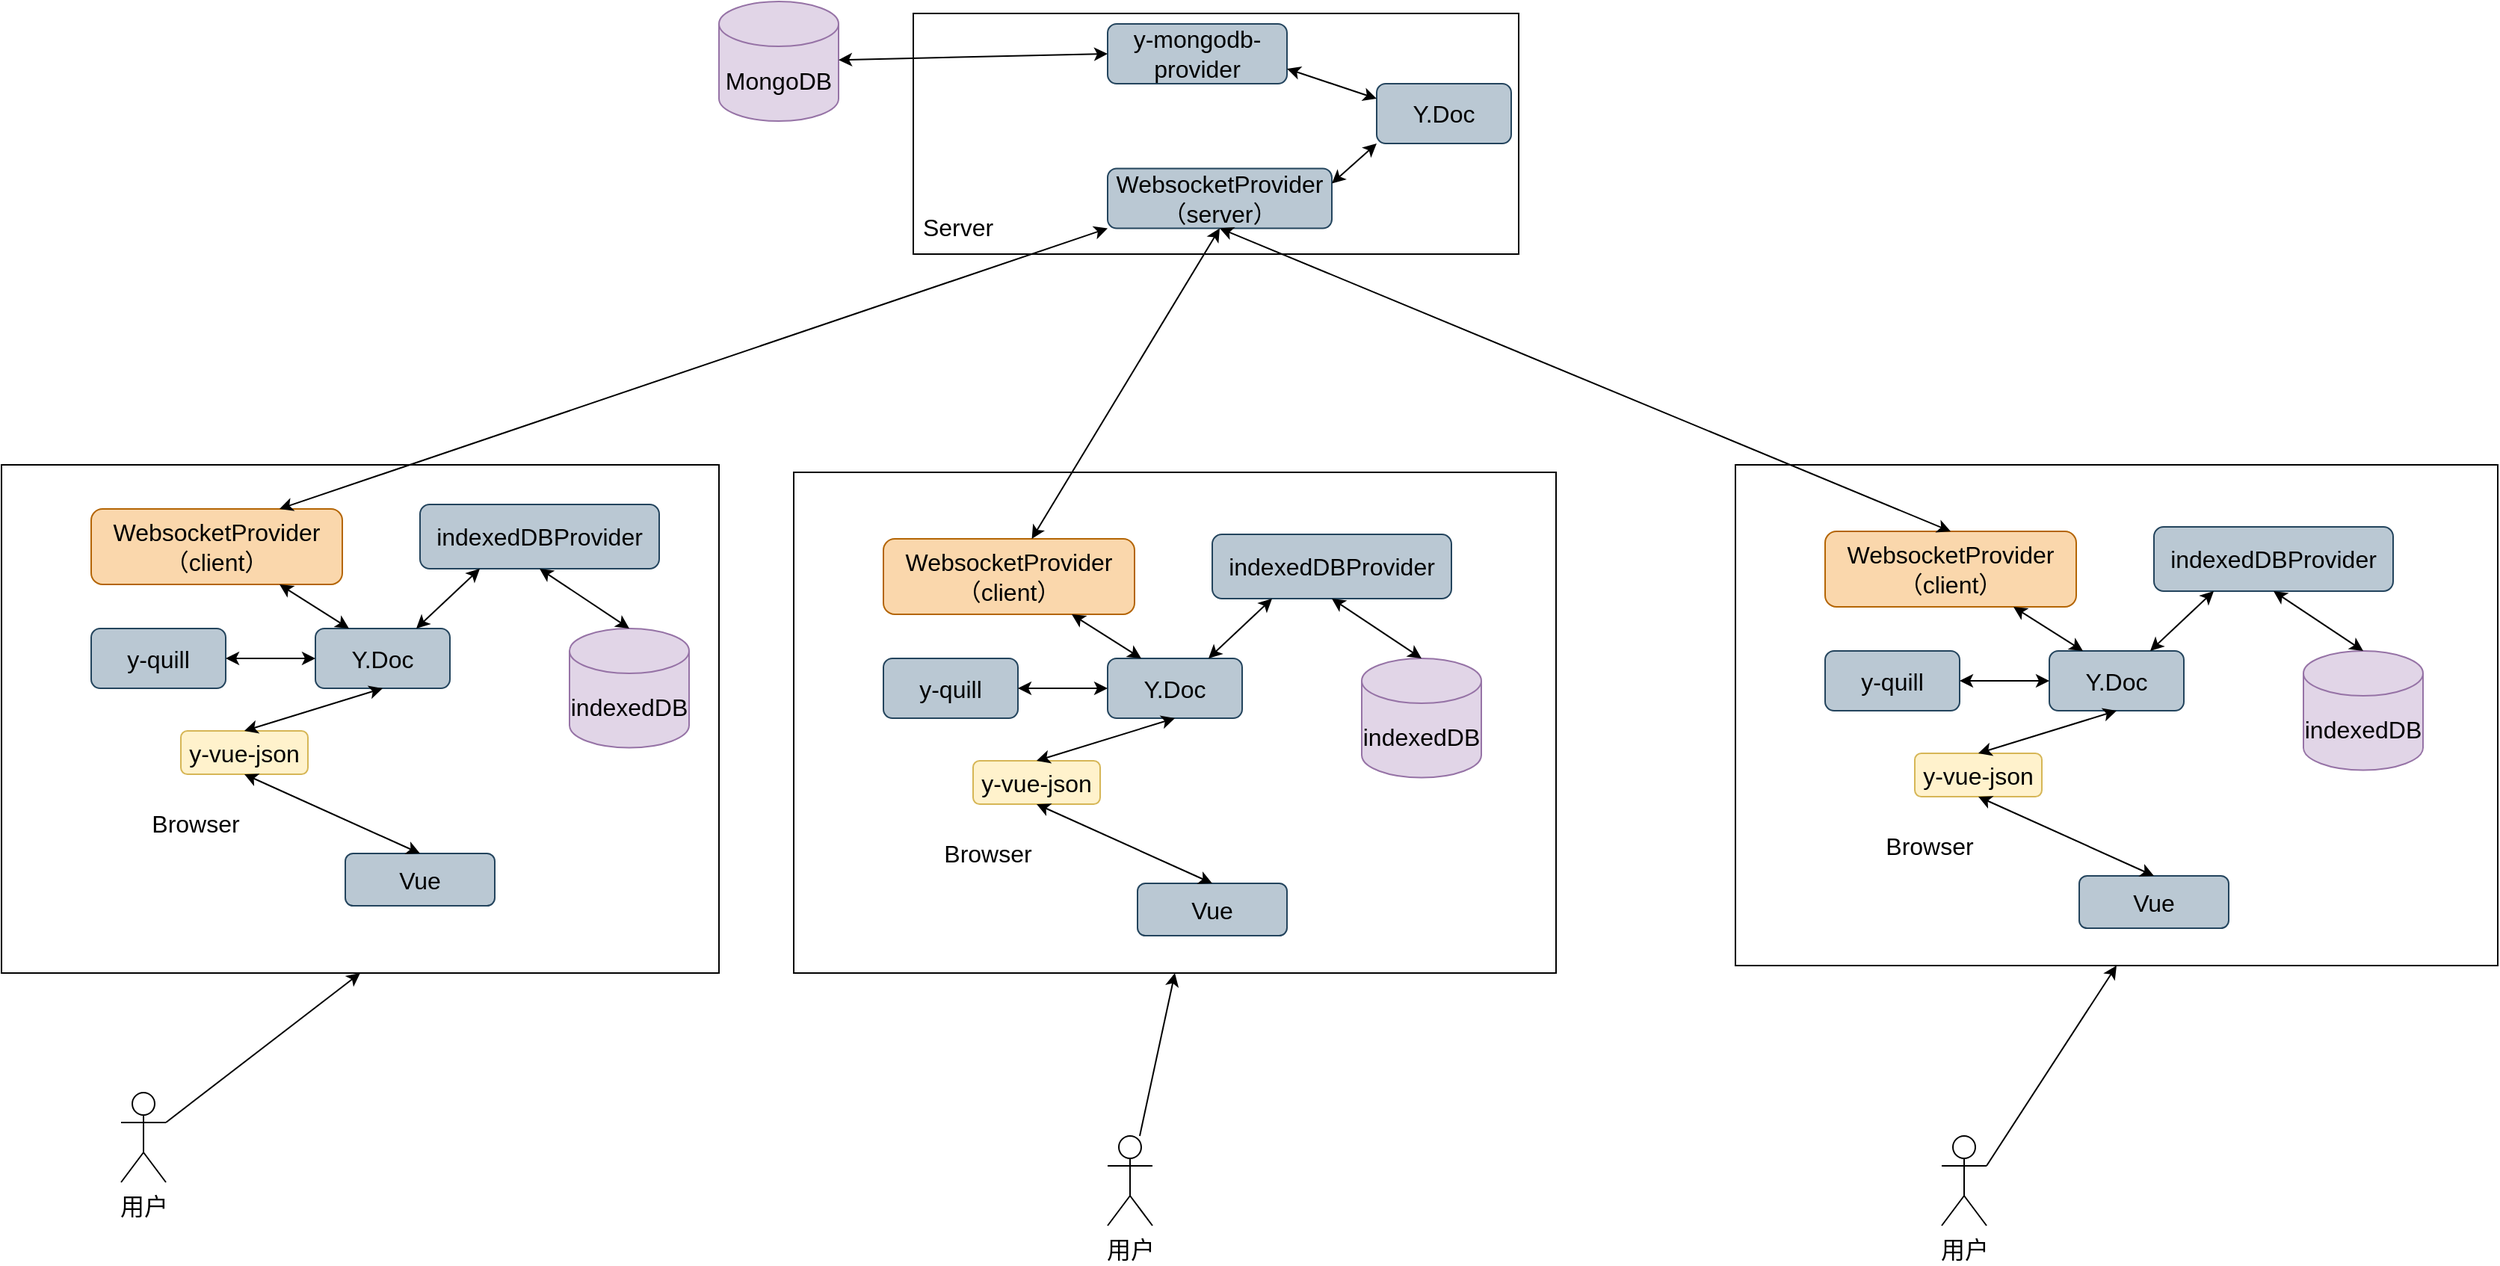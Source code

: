 <mxfile version="24.7.10">
  <diagram name="第 1 页" id="rUooTt0-r2ajHS1L5pvV">
    <mxGraphModel dx="420" dy="1145" grid="1" gridSize="10" guides="1" tooltips="1" connect="1" arrows="1" fold="1" page="1" pageScale="1" pageWidth="827" pageHeight="1169" math="0" shadow="0">
      <root>
        <mxCell id="0" />
        <mxCell id="1" parent="0" />
        <mxCell id="NHMH0d2KJpOCK29Jr06_-1" value="" style="rounded=0;whiteSpace=wrap;html=1;fontSize=16;" parent="1" vertex="1">
          <mxGeometry x="1980" y="720" width="480" height="340" as="geometry" />
        </mxCell>
        <mxCell id="NHMH0d2KJpOCK29Jr06_-2" value="Browser" style="text;html=1;strokeColor=none;fillColor=none;align=center;verticalAlign=middle;whiteSpace=wrap;rounded=0;fontSize=16;" parent="1" vertex="1">
          <mxGeometry x="2080" y="945" width="60" height="30" as="geometry" />
        </mxCell>
        <mxCell id="NHMH0d2KJpOCK29Jr06_-3" value="用户" style="shape=umlActor;verticalLabelPosition=bottom;verticalAlign=top;html=1;outlineConnect=0;fontSize=16;" parent="1" vertex="1">
          <mxGeometry x="2060" y="1140" width="30" height="60" as="geometry" />
        </mxCell>
        <mxCell id="NHMH0d2KJpOCK29Jr06_-4" value="" style="endArrow=classic;html=1;rounded=0;exitX=1;exitY=0.333;exitDx=0;exitDy=0;exitPerimeter=0;entryX=0.5;entryY=1;entryDx=0;entryDy=0;fontSize=16;" parent="1" source="NHMH0d2KJpOCK29Jr06_-3" target="NHMH0d2KJpOCK29Jr06_-1" edge="1">
          <mxGeometry width="50" height="50" relative="1" as="geometry">
            <mxPoint x="2490" y="827" as="sourcePoint" />
            <mxPoint x="2540" y="777" as="targetPoint" />
          </mxGeometry>
        </mxCell>
        <mxCell id="NHMH0d2KJpOCK29Jr06_-5" value="WebsocketProvider&lt;br style=&quot;font-size: 16px;&quot;&gt;（client）" style="rounded=1;whiteSpace=wrap;html=1;fontSize=16;fillColor=#fad7ac;strokeColor=#b46504;" parent="1" vertex="1">
          <mxGeometry x="2040" y="749.5" width="168" height="50.5" as="geometry" />
        </mxCell>
        <mxCell id="NHMH0d2KJpOCK29Jr06_-6" value="Y.Doc" style="rounded=1;whiteSpace=wrap;html=1;fontSize=16;fillColor=#bac8d3;strokeColor=#23445d;" parent="1" vertex="1">
          <mxGeometry x="2190" y="829.5" width="90" height="40" as="geometry" />
        </mxCell>
        <mxCell id="NHMH0d2KJpOCK29Jr06_-7" value="indexedDBProvider" style="rounded=1;whiteSpace=wrap;html=1;fontSize=16;fillColor=#bac8d3;strokeColor=#23445d;" parent="1" vertex="1">
          <mxGeometry x="2260" y="746.5" width="160" height="43" as="geometry" />
        </mxCell>
        <mxCell id="NHMH0d2KJpOCK29Jr06_-8" value="indexedDB" style="shape=cylinder3;whiteSpace=wrap;html=1;boundedLbl=1;backgroundOutline=1;size=15;fontSize=16;fillColor=#e1d5e7;strokeColor=#9673a6;" parent="1" vertex="1">
          <mxGeometry x="2360" y="829.5" width="80" height="79.75" as="geometry" />
        </mxCell>
        <mxCell id="NHMH0d2KJpOCK29Jr06_-9" value="" style="endArrow=classic;startArrow=classic;html=1;rounded=0;exitX=0.5;exitY=0;exitDx=0;exitDy=0;exitPerimeter=0;entryX=0.5;entryY=1;entryDx=0;entryDy=0;fontSize=16;" parent="1" source="NHMH0d2KJpOCK29Jr06_-8" target="NHMH0d2KJpOCK29Jr06_-7" edge="1">
          <mxGeometry width="50" height="50" relative="1" as="geometry">
            <mxPoint x="2490" y="827" as="sourcePoint" />
            <mxPoint x="2540" y="777" as="targetPoint" />
          </mxGeometry>
        </mxCell>
        <mxCell id="NHMH0d2KJpOCK29Jr06_-10" value="" style="endArrow=classic;startArrow=classic;html=1;rounded=0;exitX=0.25;exitY=0;exitDx=0;exitDy=0;entryX=0.75;entryY=1;entryDx=0;entryDy=0;fontSize=16;" parent="1" source="NHMH0d2KJpOCK29Jr06_-6" target="NHMH0d2KJpOCK29Jr06_-5" edge="1">
          <mxGeometry width="50" height="50" relative="1" as="geometry">
            <mxPoint x="2440" y="827" as="sourcePoint" />
            <mxPoint x="2490" y="777" as="targetPoint" />
          </mxGeometry>
        </mxCell>
        <mxCell id="NHMH0d2KJpOCK29Jr06_-11" value="" style="endArrow=classic;startArrow=classic;html=1;rounded=0;exitX=0.75;exitY=0;exitDx=0;exitDy=0;entryX=0.25;entryY=1;entryDx=0;entryDy=0;fontSize=16;" parent="1" source="NHMH0d2KJpOCK29Jr06_-6" target="NHMH0d2KJpOCK29Jr06_-7" edge="1">
          <mxGeometry width="50" height="50" relative="1" as="geometry">
            <mxPoint x="2490" y="827" as="sourcePoint" />
            <mxPoint x="2540" y="777" as="targetPoint" />
          </mxGeometry>
        </mxCell>
        <mxCell id="NHMH0d2KJpOCK29Jr06_-12" value="" style="rounded=0;whiteSpace=wrap;html=1;fontSize=16;" parent="1" vertex="1">
          <mxGeometry x="2590" y="418" width="405" height="161" as="geometry" />
        </mxCell>
        <mxCell id="NHMH0d2KJpOCK29Jr06_-13" value="Server" style="text;html=1;strokeColor=none;fillColor=none;align=center;verticalAlign=middle;whiteSpace=wrap;rounded=0;fontSize=16;" parent="1" vertex="1">
          <mxGeometry x="2590" y="546.25" width="60" height="30" as="geometry" />
        </mxCell>
        <mxCell id="NHMH0d2KJpOCK29Jr06_-14" value="WebsocketProvider&lt;br style=&quot;border-color: var(--border-color); font-size: 16px;&quot;&gt;（server）" style="rounded=1;whiteSpace=wrap;html=1;fontSize=16;fillColor=#bac8d3;strokeColor=#23445d;" parent="1" vertex="1">
          <mxGeometry x="2720" y="521.75" width="150" height="40" as="geometry" />
        </mxCell>
        <mxCell id="NHMH0d2KJpOCK29Jr06_-15" value="Y.Doc" style="rounded=1;whiteSpace=wrap;html=1;fontSize=16;fillColor=#bac8d3;strokeColor=#23445d;" parent="1" vertex="1">
          <mxGeometry x="2900" y="465" width="90" height="40" as="geometry" />
        </mxCell>
        <mxCell id="NHMH0d2KJpOCK29Jr06_-16" value="y-mongodb-provider" style="rounded=1;whiteSpace=wrap;html=1;fontSize=16;fillColor=#bac8d3;strokeColor=#23445d;" parent="1" vertex="1">
          <mxGeometry x="2720" y="425" width="120" height="40" as="geometry" />
        </mxCell>
        <mxCell id="NHMH0d2KJpOCK29Jr06_-17" value="" style="endArrow=classic;startArrow=classic;html=1;rounded=0;exitX=0.75;exitY=0;exitDx=0;exitDy=0;entryX=0;entryY=1;entryDx=0;entryDy=0;fontSize=16;" parent="1" source="NHMH0d2KJpOCK29Jr06_-5" target="NHMH0d2KJpOCK29Jr06_-14" edge="1">
          <mxGeometry width="50" height="50" relative="1" as="geometry">
            <mxPoint x="2530" y="759" as="sourcePoint" />
            <mxPoint x="2640" y="552" as="targetPoint" />
          </mxGeometry>
        </mxCell>
        <mxCell id="NHMH0d2KJpOCK29Jr06_-18" value="" style="endArrow=classic;startArrow=classic;html=1;rounded=0;exitX=1;exitY=0.25;exitDx=0;exitDy=0;entryX=0;entryY=1;entryDx=0;entryDy=0;fontSize=16;" parent="1" source="NHMH0d2KJpOCK29Jr06_-14" target="NHMH0d2KJpOCK29Jr06_-15" edge="1">
          <mxGeometry width="50" height="50" relative="1" as="geometry">
            <mxPoint x="2780" y="645" as="sourcePoint" />
            <mxPoint x="2830" y="595" as="targetPoint" />
          </mxGeometry>
        </mxCell>
        <mxCell id="NHMH0d2KJpOCK29Jr06_-19" value="" style="endArrow=classic;startArrow=classic;html=1;rounded=0;exitX=1;exitY=0.75;exitDx=0;exitDy=0;entryX=0;entryY=0.25;entryDx=0;entryDy=0;fontSize=16;" parent="1" source="NHMH0d2KJpOCK29Jr06_-16" target="NHMH0d2KJpOCK29Jr06_-15" edge="1">
          <mxGeometry width="50" height="50" relative="1" as="geometry">
            <mxPoint x="2850" y="542" as="sourcePoint" />
            <mxPoint x="2895" y="515" as="targetPoint" />
          </mxGeometry>
        </mxCell>
        <mxCell id="NHMH0d2KJpOCK29Jr06_-22" value="MongoDB" style="shape=cylinder3;whiteSpace=wrap;html=1;boundedLbl=1;backgroundOutline=1;size=15;fontSize=16;fillColor=#e1d5e7;strokeColor=#9673a6;" parent="1" vertex="1">
          <mxGeometry x="2460" y="410" width="80" height="80" as="geometry" />
        </mxCell>
        <mxCell id="NHMH0d2KJpOCK29Jr06_-23" value="" style="endArrow=classic;startArrow=classic;html=1;rounded=0;entryX=0;entryY=0.5;entryDx=0;entryDy=0;fontSize=16;" parent="1" source="NHMH0d2KJpOCK29Jr06_-22" target="NHMH0d2KJpOCK29Jr06_-16" edge="1">
          <mxGeometry width="50" height="50" relative="1" as="geometry">
            <mxPoint x="2700" y="645" as="sourcePoint" />
            <mxPoint x="2750" y="595" as="targetPoint" />
          </mxGeometry>
        </mxCell>
        <mxCell id="NHMH0d2KJpOCK29Jr06_-24" value="Vue" style="rounded=1;whiteSpace=wrap;html=1;fontSize=16;fillColor=#bac8d3;strokeColor=#23445d;" parent="1" vertex="1">
          <mxGeometry x="2210" y="980" width="100" height="35" as="geometry" />
        </mxCell>
        <mxCell id="NHMH0d2KJpOCK29Jr06_-25" value="y-vue-json" style="rounded=1;whiteSpace=wrap;html=1;fontSize=16;fillColor=#fff2cc;strokeColor=#d6b656;" parent="1" vertex="1">
          <mxGeometry x="2100" y="898" width="85" height="29" as="geometry" />
        </mxCell>
        <mxCell id="NHMH0d2KJpOCK29Jr06_-26" value="" style="endArrow=classic;startArrow=classic;html=1;rounded=0;exitX=0.5;exitY=0;exitDx=0;exitDy=0;entryX=0.5;entryY=1;entryDx=0;entryDy=0;fontSize=16;" parent="1" source="NHMH0d2KJpOCK29Jr06_-25" target="NHMH0d2KJpOCK29Jr06_-6" edge="1">
          <mxGeometry width="50" height="50" relative="1" as="geometry">
            <mxPoint x="2500" y="775" as="sourcePoint" />
            <mxPoint x="2550" y="725" as="targetPoint" />
          </mxGeometry>
        </mxCell>
        <mxCell id="NHMH0d2KJpOCK29Jr06_-27" value="" style="endArrow=classic;startArrow=classic;html=1;rounded=0;exitX=0.5;exitY=1;exitDx=0;exitDy=0;entryX=0.5;entryY=0;entryDx=0;entryDy=0;fontSize=16;" parent="1" source="NHMH0d2KJpOCK29Jr06_-25" target="NHMH0d2KJpOCK29Jr06_-24" edge="1">
          <mxGeometry width="50" height="50" relative="1" as="geometry">
            <mxPoint x="2153" y="908" as="sourcePoint" />
            <mxPoint x="2235" y="877" as="targetPoint" />
          </mxGeometry>
        </mxCell>
        <mxCell id="QmJD7YEPkTvask4eSlwm-1" value="y-quill" style="rounded=1;whiteSpace=wrap;html=1;fontSize=16;fillColor=#bac8d3;strokeColor=#23445d;" parent="1" vertex="1">
          <mxGeometry x="2040" y="829.5" width="90" height="40" as="geometry" />
        </mxCell>
        <mxCell id="QmJD7YEPkTvask4eSlwm-2" value="" style="endArrow=classic;startArrow=classic;html=1;rounded=0;entryX=1;entryY=0.5;entryDx=0;entryDy=0;fontSize=16;" parent="1" source="NHMH0d2KJpOCK29Jr06_-6" target="QmJD7YEPkTvask4eSlwm-1" edge="1">
          <mxGeometry width="50" height="50" relative="1" as="geometry">
            <mxPoint x="2190" y="840" as="sourcePoint" />
            <mxPoint x="2195" y="797" as="targetPoint" />
          </mxGeometry>
        </mxCell>
        <mxCell id="NRevZc9M5u2fvVdbCz_4-1" value="" style="rounded=0;whiteSpace=wrap;html=1;fontSize=16;" vertex="1" parent="1">
          <mxGeometry x="2510" y="725" width="510" height="335" as="geometry" />
        </mxCell>
        <mxCell id="NRevZc9M5u2fvVdbCz_4-2" value="Browser" style="text;html=1;strokeColor=none;fillColor=none;align=center;verticalAlign=middle;whiteSpace=wrap;rounded=0;fontSize=16;" vertex="1" parent="1">
          <mxGeometry x="2610" y="965" width="60" height="30" as="geometry" />
        </mxCell>
        <mxCell id="NRevZc9M5u2fvVdbCz_4-3" value="用户" style="shape=umlActor;verticalLabelPosition=bottom;verticalAlign=top;html=1;outlineConnect=0;fontSize=16;" vertex="1" parent="1">
          <mxGeometry x="2720" y="1169" width="30" height="60" as="geometry" />
        </mxCell>
        <mxCell id="NRevZc9M5u2fvVdbCz_4-4" value="" style="endArrow=classic;html=1;rounded=0;entryX=0.5;entryY=1;entryDx=0;entryDy=0;fontSize=16;" edge="1" parent="1" source="NRevZc9M5u2fvVdbCz_4-3" target="NRevZc9M5u2fvVdbCz_4-1">
          <mxGeometry width="50" height="50" relative="1" as="geometry">
            <mxPoint x="3020" y="847" as="sourcePoint" />
            <mxPoint x="3070" y="797" as="targetPoint" />
          </mxGeometry>
        </mxCell>
        <mxCell id="NRevZc9M5u2fvVdbCz_4-5" value="WebsocketProvider&lt;br style=&quot;font-size: 16px;&quot;&gt;（client）" style="rounded=1;whiteSpace=wrap;html=1;fontSize=16;fillColor=#fad7ac;strokeColor=#b46504;" vertex="1" parent="1">
          <mxGeometry x="2570" y="769.5" width="168" height="50.5" as="geometry" />
        </mxCell>
        <mxCell id="NRevZc9M5u2fvVdbCz_4-6" value="Y.Doc" style="rounded=1;whiteSpace=wrap;html=1;fontSize=16;fillColor=#bac8d3;strokeColor=#23445d;" vertex="1" parent="1">
          <mxGeometry x="2720" y="849.5" width="90" height="40" as="geometry" />
        </mxCell>
        <mxCell id="NRevZc9M5u2fvVdbCz_4-7" value="indexedDBProvider" style="rounded=1;whiteSpace=wrap;html=1;fontSize=16;fillColor=#bac8d3;strokeColor=#23445d;" vertex="1" parent="1">
          <mxGeometry x="2790" y="766.5" width="160" height="43" as="geometry" />
        </mxCell>
        <mxCell id="NRevZc9M5u2fvVdbCz_4-8" value="indexedDB" style="shape=cylinder3;whiteSpace=wrap;html=1;boundedLbl=1;backgroundOutline=1;size=15;fontSize=16;fillColor=#e1d5e7;strokeColor=#9673a6;" vertex="1" parent="1">
          <mxGeometry x="2890" y="849.5" width="80" height="79.75" as="geometry" />
        </mxCell>
        <mxCell id="NRevZc9M5u2fvVdbCz_4-9" value="" style="endArrow=classic;startArrow=classic;html=1;rounded=0;exitX=0.5;exitY=0;exitDx=0;exitDy=0;exitPerimeter=0;entryX=0.5;entryY=1;entryDx=0;entryDy=0;fontSize=16;" edge="1" parent="1" source="NRevZc9M5u2fvVdbCz_4-8" target="NRevZc9M5u2fvVdbCz_4-7">
          <mxGeometry width="50" height="50" relative="1" as="geometry">
            <mxPoint x="3020" y="847" as="sourcePoint" />
            <mxPoint x="3070" y="797" as="targetPoint" />
          </mxGeometry>
        </mxCell>
        <mxCell id="NRevZc9M5u2fvVdbCz_4-10" value="" style="endArrow=classic;startArrow=classic;html=1;rounded=0;exitX=0.25;exitY=0;exitDx=0;exitDy=0;entryX=0.75;entryY=1;entryDx=0;entryDy=0;fontSize=16;" edge="1" parent="1" source="NRevZc9M5u2fvVdbCz_4-6" target="NRevZc9M5u2fvVdbCz_4-5">
          <mxGeometry width="50" height="50" relative="1" as="geometry">
            <mxPoint x="2970" y="847" as="sourcePoint" />
            <mxPoint x="3020" y="797" as="targetPoint" />
          </mxGeometry>
        </mxCell>
        <mxCell id="NRevZc9M5u2fvVdbCz_4-11" value="" style="endArrow=classic;startArrow=classic;html=1;rounded=0;exitX=0.75;exitY=0;exitDx=0;exitDy=0;entryX=0.25;entryY=1;entryDx=0;entryDy=0;fontSize=16;" edge="1" parent="1" source="NRevZc9M5u2fvVdbCz_4-6" target="NRevZc9M5u2fvVdbCz_4-7">
          <mxGeometry width="50" height="50" relative="1" as="geometry">
            <mxPoint x="3020" y="847" as="sourcePoint" />
            <mxPoint x="3070" y="797" as="targetPoint" />
          </mxGeometry>
        </mxCell>
        <mxCell id="NRevZc9M5u2fvVdbCz_4-12" value="Vue" style="rounded=1;whiteSpace=wrap;html=1;fontSize=16;fillColor=#bac8d3;strokeColor=#23445d;" vertex="1" parent="1">
          <mxGeometry x="2740" y="1000" width="100" height="35" as="geometry" />
        </mxCell>
        <mxCell id="NRevZc9M5u2fvVdbCz_4-13" value="y-vue-json" style="rounded=1;whiteSpace=wrap;html=1;fontSize=16;fillColor=#fff2cc;strokeColor=#d6b656;" vertex="1" parent="1">
          <mxGeometry x="2630" y="918" width="85" height="29" as="geometry" />
        </mxCell>
        <mxCell id="NRevZc9M5u2fvVdbCz_4-14" value="" style="endArrow=classic;startArrow=classic;html=1;rounded=0;exitX=0.5;exitY=0;exitDx=0;exitDy=0;entryX=0.5;entryY=1;entryDx=0;entryDy=0;fontSize=16;" edge="1" parent="1" source="NRevZc9M5u2fvVdbCz_4-13" target="NRevZc9M5u2fvVdbCz_4-6">
          <mxGeometry width="50" height="50" relative="1" as="geometry">
            <mxPoint x="3030" y="795" as="sourcePoint" />
            <mxPoint x="3080" y="745" as="targetPoint" />
          </mxGeometry>
        </mxCell>
        <mxCell id="NRevZc9M5u2fvVdbCz_4-15" value="" style="endArrow=classic;startArrow=classic;html=1;rounded=0;exitX=0.5;exitY=1;exitDx=0;exitDy=0;entryX=0.5;entryY=0;entryDx=0;entryDy=0;fontSize=16;" edge="1" parent="1" source="NRevZc9M5u2fvVdbCz_4-13" target="NRevZc9M5u2fvVdbCz_4-12">
          <mxGeometry width="50" height="50" relative="1" as="geometry">
            <mxPoint x="2683" y="928" as="sourcePoint" />
            <mxPoint x="2765" y="897" as="targetPoint" />
          </mxGeometry>
        </mxCell>
        <mxCell id="NRevZc9M5u2fvVdbCz_4-16" value="y-quill" style="rounded=1;whiteSpace=wrap;html=1;fontSize=16;fillColor=#bac8d3;strokeColor=#23445d;" vertex="1" parent="1">
          <mxGeometry x="2570" y="849.5" width="90" height="40" as="geometry" />
        </mxCell>
        <mxCell id="NRevZc9M5u2fvVdbCz_4-17" value="" style="endArrow=classic;startArrow=classic;html=1;rounded=0;entryX=1;entryY=0.5;entryDx=0;entryDy=0;fontSize=16;" edge="1" parent="1" source="NRevZc9M5u2fvVdbCz_4-6" target="NRevZc9M5u2fvVdbCz_4-16">
          <mxGeometry width="50" height="50" relative="1" as="geometry">
            <mxPoint x="2720" y="860" as="sourcePoint" />
            <mxPoint x="2725" y="817" as="targetPoint" />
          </mxGeometry>
        </mxCell>
        <mxCell id="NRevZc9M5u2fvVdbCz_4-19" value="" style="endArrow=classic;startArrow=classic;html=1;rounded=0;entryX=0.5;entryY=1;entryDx=0;entryDy=0;fontSize=16;" edge="1" parent="1" source="NRevZc9M5u2fvVdbCz_4-5" target="NHMH0d2KJpOCK29Jr06_-14">
          <mxGeometry width="50" height="50" relative="1" as="geometry">
            <mxPoint x="2176" y="760" as="sourcePoint" />
            <mxPoint x="2410" y="622" as="targetPoint" />
          </mxGeometry>
        </mxCell>
        <mxCell id="NRevZc9M5u2fvVdbCz_4-21" value="" style="rounded=0;whiteSpace=wrap;html=1;fontSize=16;" vertex="1" parent="1">
          <mxGeometry x="3140" y="720" width="510" height="335" as="geometry" />
        </mxCell>
        <mxCell id="NRevZc9M5u2fvVdbCz_4-22" value="Browser" style="text;html=1;strokeColor=none;fillColor=none;align=center;verticalAlign=middle;whiteSpace=wrap;rounded=0;fontSize=16;" vertex="1" parent="1">
          <mxGeometry x="3240" y="960" width="60" height="30" as="geometry" />
        </mxCell>
        <mxCell id="NRevZc9M5u2fvVdbCz_4-23" value="用户" style="shape=umlActor;verticalLabelPosition=bottom;verticalAlign=top;html=1;outlineConnect=0;fontSize=16;" vertex="1" parent="1">
          <mxGeometry x="3278" y="1169" width="30" height="60" as="geometry" />
        </mxCell>
        <mxCell id="NRevZc9M5u2fvVdbCz_4-24" value="" style="endArrow=classic;html=1;rounded=0;exitX=1;exitY=0.333;exitDx=0;exitDy=0;exitPerimeter=0;entryX=0.5;entryY=1;entryDx=0;entryDy=0;fontSize=16;" edge="1" parent="1" source="NRevZc9M5u2fvVdbCz_4-23" target="NRevZc9M5u2fvVdbCz_4-21">
          <mxGeometry width="50" height="50" relative="1" as="geometry">
            <mxPoint x="3650" y="842" as="sourcePoint" />
            <mxPoint x="3700" y="792" as="targetPoint" />
          </mxGeometry>
        </mxCell>
        <mxCell id="NRevZc9M5u2fvVdbCz_4-25" value="WebsocketProvider&lt;br style=&quot;font-size: 16px;&quot;&gt;（client）" style="rounded=1;whiteSpace=wrap;html=1;fontSize=16;fillColor=#fad7ac;strokeColor=#b46504;" vertex="1" parent="1">
          <mxGeometry x="3200" y="764.5" width="168" height="50.5" as="geometry" />
        </mxCell>
        <mxCell id="NRevZc9M5u2fvVdbCz_4-26" value="Y.Doc" style="rounded=1;whiteSpace=wrap;html=1;fontSize=16;fillColor=#bac8d3;strokeColor=#23445d;" vertex="1" parent="1">
          <mxGeometry x="3350" y="844.5" width="90" height="40" as="geometry" />
        </mxCell>
        <mxCell id="NRevZc9M5u2fvVdbCz_4-27" value="indexedDBProvider" style="rounded=1;whiteSpace=wrap;html=1;fontSize=16;fillColor=#bac8d3;strokeColor=#23445d;" vertex="1" parent="1">
          <mxGeometry x="3420" y="761.5" width="160" height="43" as="geometry" />
        </mxCell>
        <mxCell id="NRevZc9M5u2fvVdbCz_4-28" value="indexedDB" style="shape=cylinder3;whiteSpace=wrap;html=1;boundedLbl=1;backgroundOutline=1;size=15;fontSize=16;fillColor=#e1d5e7;strokeColor=#9673a6;" vertex="1" parent="1">
          <mxGeometry x="3520" y="844.5" width="80" height="79.75" as="geometry" />
        </mxCell>
        <mxCell id="NRevZc9M5u2fvVdbCz_4-29" value="" style="endArrow=classic;startArrow=classic;html=1;rounded=0;exitX=0.5;exitY=0;exitDx=0;exitDy=0;exitPerimeter=0;entryX=0.5;entryY=1;entryDx=0;entryDy=0;fontSize=16;" edge="1" parent="1" source="NRevZc9M5u2fvVdbCz_4-28" target="NRevZc9M5u2fvVdbCz_4-27">
          <mxGeometry width="50" height="50" relative="1" as="geometry">
            <mxPoint x="3650" y="842" as="sourcePoint" />
            <mxPoint x="3700" y="792" as="targetPoint" />
          </mxGeometry>
        </mxCell>
        <mxCell id="NRevZc9M5u2fvVdbCz_4-30" value="" style="endArrow=classic;startArrow=classic;html=1;rounded=0;exitX=0.25;exitY=0;exitDx=0;exitDy=0;entryX=0.75;entryY=1;entryDx=0;entryDy=0;fontSize=16;" edge="1" parent="1" source="NRevZc9M5u2fvVdbCz_4-26" target="NRevZc9M5u2fvVdbCz_4-25">
          <mxGeometry width="50" height="50" relative="1" as="geometry">
            <mxPoint x="3600" y="842" as="sourcePoint" />
            <mxPoint x="3650" y="792" as="targetPoint" />
          </mxGeometry>
        </mxCell>
        <mxCell id="NRevZc9M5u2fvVdbCz_4-31" value="" style="endArrow=classic;startArrow=classic;html=1;rounded=0;exitX=0.75;exitY=0;exitDx=0;exitDy=0;entryX=0.25;entryY=1;entryDx=0;entryDy=0;fontSize=16;" edge="1" parent="1" source="NRevZc9M5u2fvVdbCz_4-26" target="NRevZc9M5u2fvVdbCz_4-27">
          <mxGeometry width="50" height="50" relative="1" as="geometry">
            <mxPoint x="3650" y="842" as="sourcePoint" />
            <mxPoint x="3700" y="792" as="targetPoint" />
          </mxGeometry>
        </mxCell>
        <mxCell id="NRevZc9M5u2fvVdbCz_4-32" value="Vue" style="rounded=1;whiteSpace=wrap;html=1;fontSize=16;fillColor=#bac8d3;strokeColor=#23445d;" vertex="1" parent="1">
          <mxGeometry x="3370" y="995" width="100" height="35" as="geometry" />
        </mxCell>
        <mxCell id="NRevZc9M5u2fvVdbCz_4-33" value="y-vue-json" style="rounded=1;whiteSpace=wrap;html=1;fontSize=16;fillColor=#fff2cc;strokeColor=#d6b656;" vertex="1" parent="1">
          <mxGeometry x="3260" y="913" width="85" height="29" as="geometry" />
        </mxCell>
        <mxCell id="NRevZc9M5u2fvVdbCz_4-34" value="" style="endArrow=classic;startArrow=classic;html=1;rounded=0;exitX=0.5;exitY=0;exitDx=0;exitDy=0;entryX=0.5;entryY=1;entryDx=0;entryDy=0;fontSize=16;" edge="1" parent="1" source="NRevZc9M5u2fvVdbCz_4-33" target="NRevZc9M5u2fvVdbCz_4-26">
          <mxGeometry width="50" height="50" relative="1" as="geometry">
            <mxPoint x="3660" y="790" as="sourcePoint" />
            <mxPoint x="3710" y="740" as="targetPoint" />
          </mxGeometry>
        </mxCell>
        <mxCell id="NRevZc9M5u2fvVdbCz_4-35" value="" style="endArrow=classic;startArrow=classic;html=1;rounded=0;exitX=0.5;exitY=1;exitDx=0;exitDy=0;entryX=0.5;entryY=0;entryDx=0;entryDy=0;fontSize=16;" edge="1" parent="1" source="NRevZc9M5u2fvVdbCz_4-33" target="NRevZc9M5u2fvVdbCz_4-32">
          <mxGeometry width="50" height="50" relative="1" as="geometry">
            <mxPoint x="3313" y="923" as="sourcePoint" />
            <mxPoint x="3395" y="892" as="targetPoint" />
          </mxGeometry>
        </mxCell>
        <mxCell id="NRevZc9M5u2fvVdbCz_4-36" value="y-quill" style="rounded=1;whiteSpace=wrap;html=1;fontSize=16;fillColor=#bac8d3;strokeColor=#23445d;" vertex="1" parent="1">
          <mxGeometry x="3200" y="844.5" width="90" height="40" as="geometry" />
        </mxCell>
        <mxCell id="NRevZc9M5u2fvVdbCz_4-37" value="" style="endArrow=classic;startArrow=classic;html=1;rounded=0;entryX=1;entryY=0.5;entryDx=0;entryDy=0;fontSize=16;" edge="1" parent="1" source="NRevZc9M5u2fvVdbCz_4-26" target="NRevZc9M5u2fvVdbCz_4-36">
          <mxGeometry width="50" height="50" relative="1" as="geometry">
            <mxPoint x="3350" y="855" as="sourcePoint" />
            <mxPoint x="3355" y="812" as="targetPoint" />
          </mxGeometry>
        </mxCell>
        <mxCell id="NRevZc9M5u2fvVdbCz_4-38" value="" style="endArrow=classic;startArrow=classic;html=1;rounded=0;entryX=0.5;entryY=1;entryDx=0;entryDy=0;fontSize=16;exitX=0.5;exitY=0;exitDx=0;exitDy=0;" edge="1" parent="1" source="NRevZc9M5u2fvVdbCz_4-25" target="NHMH0d2KJpOCK29Jr06_-14">
          <mxGeometry width="50" height="50" relative="1" as="geometry">
            <mxPoint x="2679" y="780" as="sourcePoint" />
            <mxPoint x="2805" y="572" as="targetPoint" />
          </mxGeometry>
        </mxCell>
      </root>
    </mxGraphModel>
  </diagram>
</mxfile>
